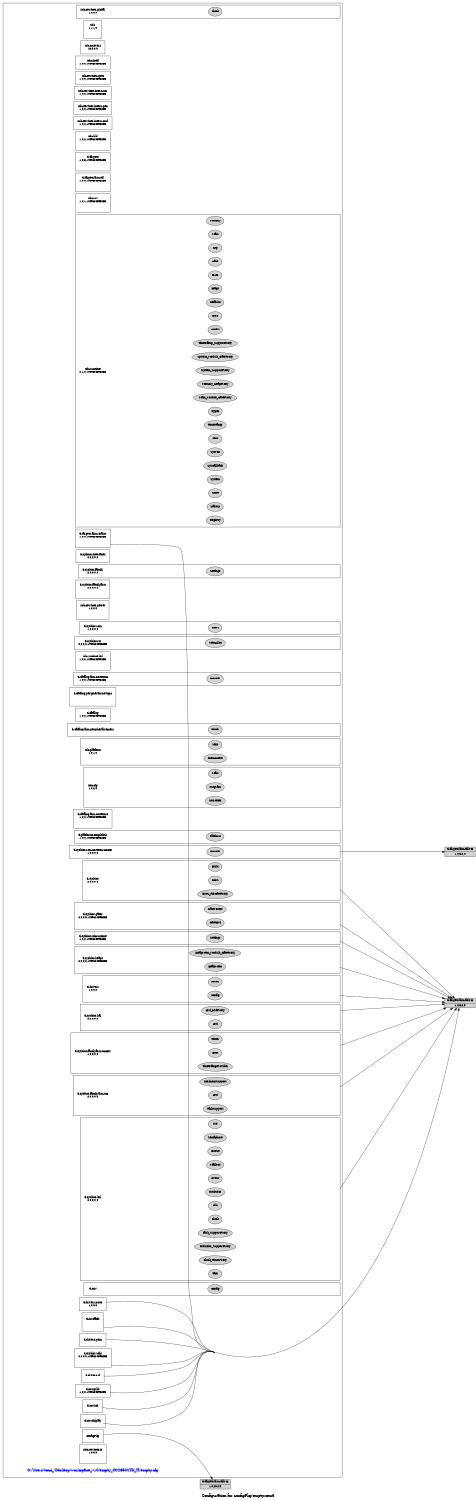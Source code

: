 digraph configuration {
    size="7.5,10";
    rankdir=LR;
    ranksep=".50 equally";
    concentrate=true;
    compound=true;
    label="\nConfiguration for configPkg/empty.xem3"
  node [font=Helvetica, fontsize=14, fontcolor=black];  subgraph cluster0 {label=""; __cfg [label="C:/Users/tomi_/Desktop/workspace_v10/empty_CC2650STK_TI/empty.cfg", color=white, fontcolor=blue];
    node [font=Helvetica, fontsize=10];    subgraph cluster1 {
        label="";
        xdc_services_global__top [shape=box,label="xdc.services.global\n1,0,0,0", color=white];
        xdc_services_global__bot [shape=point,label="", style=invis];
        xdc_services_global_Clock [style=filled,fillcolor=lightgray, label="Clock"];
        xdc_services_global__top -> xdc_services_global_Clock[style=invis];
        xdc_services_global_Clock -> xdc_services_global__bot[style=invis];
    }
    subgraph cluster2 {
        label="";
        xdc__top [shape=box,label="xdc\n1,1,1,0", color=white];
        xdc__bot [shape=point,label="", style=invis];
    }
    subgraph cluster3 {
        label="";
        xdc_corevers__top [shape=box,label="xdc.corevers\n16,0,2,0", color=white];
    }
    subgraph cluster4 {
        label="";
        xdc_shelf__top [shape=box,label="xdc.shelf\n1,0,0,1449624895255", color=white];
    }
    subgraph cluster5 {
        label="";
        xdc_services_spec__top [shape=box,label="xdc.services.spec\n1,0,0,1449624895255", color=white];
    }
    subgraph cluster6 {
        label="";
        xdc_services_intern_xsr__top [shape=box,label="xdc.services.intern.xsr\n1,0,0,1449624895255", color=white];
    }
    subgraph cluster7 {
        label="";
        xdc_services_intern_gen__top [shape=box,label="xdc.services.intern.gen\n1,0,0,1449624895255", color=white];
    }
    subgraph cluster8 {
        label="";
        xdc_services_intern_cmd__top [shape=box,label="xdc.services.intern.cmd\n1,0,0,1449624895255", color=white];
    }
    subgraph cluster9 {
        label="";
        xdc_bld__top [shape=box,label="xdc.bld\n1,0,2,1449624895255", color=white];
        xdc_bld__bot [shape=point,label="", style=invis];
    }
    subgraph cluster10 {
        label="";
        ti_targets__top [shape=box,label="ti.targets\n1,0,3,1449624895255", color=white];
        ti_targets__bot [shape=point,label="", style=invis];
    }
    subgraph cluster11 {
        label="";
        ti_targets_arm_elf__top [shape=box,label="ti.targets.arm.elf\n1,0,0,1449624895255", color=white];
        ti_targets_arm_elf__bot [shape=point,label="", style=invis];
    }
    subgraph cluster12 {
        label="";
        xdc_rov__top [shape=box,label="xdc.rov\n1,0,1,1449624895255", color=white];
        xdc_rov__bot [shape=point,label="", style=invis];
    }
    subgraph cluster13 {
        label="";
        xdc_runtime__top [shape=box,label="xdc.runtime\n2,1,0,1449624895255", color=white];
        xdc_runtime__bot [shape=point,label="", style=invis];
        xdc_runtime_Assert [style=filled,fillcolor=lightgray, label="Assert"];
        xdc_runtime__top -> xdc_runtime_Assert[style=invis];
        xdc_runtime_Assert -> xdc_runtime__bot[style=invis];
        xdc_runtime_Core [style=filled,fillcolor=lightgray, label="Core"];
        xdc_runtime__top -> xdc_runtime_Core[style=invis];
        xdc_runtime_Core -> xdc_runtime__bot[style=invis];
        xdc_runtime_Defaults [style=filled,fillcolor=lightgray, label="Defaults"];
        xdc_runtime__top -> xdc_runtime_Defaults[style=invis];
        xdc_runtime_Defaults -> xdc_runtime__bot[style=invis];
        xdc_runtime_Diags [style=filled,fillcolor=lightgray, label="Diags"];
        xdc_runtime__top -> xdc_runtime_Diags[style=invis];
        xdc_runtime_Diags -> xdc_runtime__bot[style=invis];
        xdc_runtime_Error [style=filled,fillcolor=lightgray, label="Error"];
        xdc_runtime__top -> xdc_runtime_Error[style=invis];
        xdc_runtime_Error -> xdc_runtime__bot[style=invis];
        xdc_runtime_Gate [style=filled,fillcolor=lightgray, label="Gate"];
        xdc_runtime__top -> xdc_runtime_Gate[style=invis];
        xdc_runtime_Gate -> xdc_runtime__bot[style=invis];
        xdc_runtime_Log [style=filled,fillcolor=lightgray, label="Log"];
        xdc_runtime__top -> xdc_runtime_Log[style=invis];
        xdc_runtime_Log -> xdc_runtime__bot[style=invis];
        xdc_runtime_Main [style=filled,fillcolor=lightgray, label="Main"];
        xdc_runtime__top -> xdc_runtime_Main[style=invis];
        xdc_runtime_Main -> xdc_runtime__bot[style=invis];
        xdc_runtime_Memory [style=filled,fillcolor=lightgray, label="Memory"];
        xdc_runtime__top -> xdc_runtime_Memory[style=invis];
        xdc_runtime_Memory -> xdc_runtime__bot[style=invis];
        xdc_runtime_Registry [style=filled,fillcolor=lightgray, label="Registry"];
        xdc_runtime__top -> xdc_runtime_Registry[style=invis];
        xdc_runtime_Registry -> xdc_runtime__bot[style=invis];
        xdc_runtime_Startup [style=filled,fillcolor=lightgray, label="Startup"];
        xdc_runtime__top -> xdc_runtime_Startup[style=invis];
        xdc_runtime_Startup -> xdc_runtime__bot[style=invis];
        xdc_runtime_Reset [style=filled,fillcolor=lightgray, label="Reset"];
        xdc_runtime__top -> xdc_runtime_Reset[style=invis];
        xdc_runtime_Reset -> xdc_runtime__bot[style=invis];
        xdc_runtime_System [style=filled,fillcolor=lightgray, label="System"];
        xdc_runtime__top -> xdc_runtime_System[style=invis];
        xdc_runtime_System -> xdc_runtime__bot[style=invis];
        xdc_runtime_SysCallback [style=filled,fillcolor=lightgray, label="SysCallback"];
        xdc_runtime__top -> xdc_runtime_SysCallback[style=invis];
        xdc_runtime_SysCallback -> xdc_runtime__bot[style=invis];
        xdc_runtime_SysMin [style=filled,fillcolor=lightgray, label="SysMin"];
        xdc_runtime__top -> xdc_runtime_SysMin[style=invis];
        xdc_runtime_SysMin -> xdc_runtime__bot[style=invis];
        xdc_runtime_Text [style=filled,fillcolor=lightgray, label="Text"];
        xdc_runtime__top -> xdc_runtime_Text[style=invis];
        xdc_runtime_Text -> xdc_runtime__bot[style=invis];
        xdc_runtime_Timestamp [style=filled,fillcolor=lightgray, label="Timestamp"];
        xdc_runtime__top -> xdc_runtime_Timestamp[style=invis];
        xdc_runtime_Timestamp -> xdc_runtime__bot[style=invis];
        xdc_runtime_Types [style=filled,fillcolor=lightgray, label="Types"];
        xdc_runtime__top -> xdc_runtime_Types[style=invis];
        xdc_runtime_Types -> xdc_runtime__bot[style=invis];
        xdc_runtime_Main_Module_GateProxy [style=filled,fillcolor=lightgray, label="Main_Module_GateProxy"];
        xdc_runtime__top -> xdc_runtime_Main_Module_GateProxy[style=invis];
        xdc_runtime_Main_Module_GateProxy -> xdc_runtime__bot[style=invis];
        xdc_runtime_Memory_HeapProxy [style=filled,fillcolor=lightgray, label="Memory_HeapProxy"];
        xdc_runtime__top -> xdc_runtime_Memory_HeapProxy[style=invis];
        xdc_runtime_Memory_HeapProxy -> xdc_runtime__bot[style=invis];
        xdc_runtime_System_SupportProxy [style=filled,fillcolor=lightgray, label="System_SupportProxy"];
        xdc_runtime__top -> xdc_runtime_System_SupportProxy[style=invis];
        xdc_runtime_System_SupportProxy -> xdc_runtime__bot[style=invis];
        xdc_runtime_System_Module_GateProxy [style=filled,fillcolor=lightgray, label="System_Module_GateProxy"];
        xdc_runtime__top -> xdc_runtime_System_Module_GateProxy[style=invis];
        xdc_runtime_System_Module_GateProxy -> xdc_runtime__bot[style=invis];
        xdc_runtime_Timestamp_SupportProxy [style=filled,fillcolor=lightgray, label="Timestamp_SupportProxy"];
        xdc_runtime__top -> xdc_runtime_Timestamp_SupportProxy[style=invis];
        xdc_runtime_Timestamp_SupportProxy -> xdc_runtime__bot[style=invis];
    }
    subgraph cluster14 {
        label="";
        ti_targets_arm_rtsarm__top [shape=box,label="ti.targets.arm.rtsarm\n1,0,0,1449624895255", color=white];
        ti_targets_arm_rtsarm__bot [shape=point,label="", style=invis];
    }
    subgraph cluster15 {
        label="";
        ti_sysbios_interfaces__top [shape=box,label="ti.sysbios.interfaces\n2,0,0,0,0", color=white];
    }
    subgraph cluster16 {
        label="";
        ti_sysbios_family__top [shape=box,label="ti.sysbios.family\n2,0,0,0,0", color=white];
        ti_sysbios_family__bot [shape=point,label="", style=invis];
        ti_sysbios_family_Settings [style=filled,fillcolor=lightgray, label="Settings"];
        ti_sysbios_family__top -> ti_sysbios_family_Settings[style=invis];
        ti_sysbios_family_Settings -> ti_sysbios_family__bot[style=invis];
    }
    subgraph cluster17 {
        label="";
        ti_sysbios_family_arm__top [shape=box,label="ti.sysbios.family.arm\n2,0,0,0,0", color=white];
        ti_sysbios_family_arm__bot [shape=point,label="", style=invis];
    }
    subgraph cluster18 {
        label="";
        xdc_services_getset__top [shape=box,label="xdc.services.getset\n1,0,0,0", color=white];
        xdc_services_getset__bot [shape=point,label="", style=invis];
    }
    subgraph cluster19 {
        label="";
        ti_sysbios_rom__top [shape=box,label="ti.sysbios.rom\n1,0,0,0,0", color=white];
        ti_sysbios_rom__bot [shape=point,label="", style=invis];
        ti_sysbios_rom_ROM [style=filled,fillcolor=lightgray, label="ROM"];
        ti_sysbios_rom__top -> ti_sysbios_rom_ROM[style=invis];
        ti_sysbios_rom_ROM -> ti_sysbios_rom__bot[style=invis];
    }
    subgraph cluster20 {
        label="";
        ti_sysbios_rts__top [shape=box,label="ti.sysbios.rts\n2,0,0,0,1449624895255", color=white];
        ti_sysbios_rts__bot [shape=point,label="", style=invis];
        ti_sysbios_rts_MemAlloc [style=filled,fillcolor=lightgray, label="MemAlloc"];
        ti_sysbios_rts__top -> ti_sysbios_rts_MemAlloc[style=invis];
        ti_sysbios_rts_MemAlloc -> ti_sysbios_rts__bot[style=invis];
    }
    subgraph cluster21 {
        label="";
        xdc_runtime_knl__top [shape=box,label="xdc.runtime.knl\n1,0,0,1449624895255", color=white];
        xdc_runtime_knl__bot [shape=point,label="", style=invis];
    }
    subgraph cluster22 {
        label="";
        ti_catalog_arm_cortexm3__top [shape=box,label="ti.catalog.arm.cortexm3\n1,0,0,1449624895255", color=white];
        ti_catalog_arm_cortexm3__bot [shape=point,label="", style=invis];
        ti_catalog_arm_cortexm3_CC26xx [style=filled,fillcolor=lightgray, label="CC26xx"];
        ti_catalog_arm_cortexm3__top -> ti_catalog_arm_cortexm3_CC26xx[style=invis];
        ti_catalog_arm_cortexm3_CC26xx -> ti_catalog_arm_cortexm3__bot[style=invis];
    }
    subgraph cluster23 {
        label="";
        ti_catalog_peripherals_hdvicp2__top [shape=box,label="ti.catalog.peripherals.hdvicp2\n", color=white];
        ti_catalog_peripherals_hdvicp2__bot [shape=point,label="", style=invis];
    }
    subgraph cluster24 {
        label="";
        ti_catalog__top [shape=box,label="ti.catalog\n1,0,0,1449624895255", color=white];
    }
    subgraph cluster25 {
        label="";
        ti_catalog_arm_peripherals_timers__top [shape=box,label="ti.catalog.arm.peripherals.timers\n", color=white];
        ti_catalog_arm_peripherals_timers__bot [shape=point,label="", style=invis];
        ti_catalog_arm_peripherals_timers_Timer [style=filled,fillcolor=lightgray, label="Timer"];
        ti_catalog_arm_peripherals_timers__top -> ti_catalog_arm_peripherals_timers_Timer[style=invis];
        ti_catalog_arm_peripherals_timers_Timer -> ti_catalog_arm_peripherals_timers__bot[style=invis];
    }
    subgraph cluster26 {
        label="";
        xdc_platform__top [shape=box,label="xdc.platform\n1,0,1,0", color=white];
        xdc_platform__bot [shape=point,label="", style=invis];
        xdc_platform_ExeContext [style=filled,fillcolor=lightgray, label="ExeContext"];
        xdc_platform__top -> xdc_platform_ExeContext[style=invis];
        xdc_platform_ExeContext -> xdc_platform__bot[style=invis];
        xdc_platform_Utils [style=filled,fillcolor=lightgray, label="Utils"];
        xdc_platform__top -> xdc_platform_Utils[style=invis];
        xdc_platform_Utils -> xdc_platform__bot[style=invis];
    }
    subgraph cluster27 {
        label="";
        xdc_cfg__top [shape=box,label="xdc.cfg\n1,0,2,0", color=white];
        xdc_cfg__bot [shape=point,label="", style=invis];
        xdc_cfg_Program [style=filled,fillcolor=lightgray, label="Program"];
        xdc_cfg__top -> xdc_cfg_Program[style=invis];
        xdc_cfg_Program -> xdc_cfg__bot[style=invis];
        xdc_cfg_Main [style=filled,fillcolor=lightgray, label="Main"];
        xdc_cfg__top -> xdc_cfg_Main[style=invis];
        xdc_cfg_Main -> xdc_cfg__bot[style=invis];
        xdc_cfg_SourceDir [style=filled,fillcolor=lightgray, label="SourceDir"];
        xdc_cfg__top -> xdc_cfg_SourceDir[style=invis];
        xdc_cfg_SourceDir -> xdc_cfg__bot[style=invis];
    }
    subgraph cluster28 {
        label="";
        ti_catalog_arm_cortexm4__top [shape=box,label="ti.catalog.arm.cortexm4\n1,0,0,1449624895255", color=white];
        ti_catalog_arm_cortexm4__bot [shape=point,label="", style=invis];
    }
    subgraph cluster29 {
        label="";
        ti_platforms_simplelink__top [shape=box,label="ti.platforms.simplelink\n1,0,0,1449624895255", color=white];
        ti_platforms_simplelink__bot [shape=point,label="", style=invis];
        ti_platforms_simplelink_Platform [style=filled,fillcolor=lightgray, label="Platform"];
        ti_platforms_simplelink__top -> ti_platforms_simplelink_Platform[style=invis];
        ti_platforms_simplelink_Platform -> ti_platforms_simplelink__bot[style=invis];
    }
    subgraph cluster30 {
        label="";
        ti_sysbios_hal__top [shape=box,label="ti.sysbios.hal\n2,0,0,0,0", color=white];
        ti_sysbios_hal__bot [shape=point,label="", style=invis];
        ti_sysbios_hal_Hwi [style=filled,fillcolor=lightgray, label="Hwi"];
        ti_sysbios_hal__top -> ti_sysbios_hal_Hwi[style=invis];
        ti_sysbios_hal_Hwi -> ti_sysbios_hal__bot[style=invis];
        ti_sysbios_hal_Hwi_HwiProxy [style=filled,fillcolor=lightgray, label="Hwi_HwiProxy"];
        ti_sysbios_hal__top -> ti_sysbios_hal_Hwi_HwiProxy[style=invis];
        ti_sysbios_hal_Hwi_HwiProxy -> ti_sysbios_hal__bot[style=invis];
    }
    subgraph cluster31 {
        label="";
        ti_sysbios_family_arm_cc26xx__top [shape=box,label="ti.sysbios.family.arm.cc26xx\n1,0,0,0,0", color=white];
        ti_sysbios_family_arm_cc26xx__bot [shape=point,label="", style=invis];
        ti_sysbios_family_arm_cc26xx_Boot [style=filled,fillcolor=lightgray, label="Boot"];
        ti_sysbios_family_arm_cc26xx__top -> ti_sysbios_family_arm_cc26xx_Boot[style=invis];
        ti_sysbios_family_arm_cc26xx_Boot -> ti_sysbios_family_arm_cc26xx__bot[style=invis];
        ti_sysbios_family_arm_cc26xx_Timer [style=filled,fillcolor=lightgray, label="Timer"];
        ti_sysbios_family_arm_cc26xx__top -> ti_sysbios_family_arm_cc26xx_Timer[style=invis];
        ti_sysbios_family_arm_cc26xx_Timer -> ti_sysbios_family_arm_cc26xx__bot[style=invis];
        ti_sysbios_family_arm_cc26xx_TimestampProvider [style=filled,fillcolor=lightgray, label="TimestampProvider"];
        ti_sysbios_family_arm_cc26xx__top -> ti_sysbios_family_arm_cc26xx_TimestampProvider[style=invis];
        ti_sysbios_family_arm_cc26xx_TimestampProvider -> ti_sysbios_family_arm_cc26xx__bot[style=invis];
    }
    subgraph cluster32 {
        label="";
        ti_sysbios_family_arm_m3__top [shape=box,label="ti.sysbios.family.arm.m3\n2,0,0,0,0", color=white];
        ti_sysbios_family_arm_m3__bot [shape=point,label="", style=invis];
        ti_sysbios_family_arm_m3_Hwi [style=filled,fillcolor=lightgray, label="Hwi"];
        ti_sysbios_family_arm_m3__top -> ti_sysbios_family_arm_m3_Hwi[style=invis];
        ti_sysbios_family_arm_m3_Hwi -> ti_sysbios_family_arm_m3__bot[style=invis];
        ti_sysbios_family_arm_m3_IntrinsicsSupport [style=filled,fillcolor=lightgray, label="IntrinsicsSupport"];
        ti_sysbios_family_arm_m3__top -> ti_sysbios_family_arm_m3_IntrinsicsSupport[style=invis];
        ti_sysbios_family_arm_m3_IntrinsicsSupport -> ti_sysbios_family_arm_m3__bot[style=invis];
        ti_sysbios_family_arm_m3_TaskSupport [style=filled,fillcolor=lightgray, label="TaskSupport"];
        ti_sysbios_family_arm_m3__top -> ti_sysbios_family_arm_m3_TaskSupport[style=invis];
        ti_sysbios_family_arm_m3_TaskSupport -> ti_sysbios_family_arm_m3__bot[style=invis];
    }
    subgraph cluster33 {
        label="";
        ti_sysbios_knl__top [shape=box,label="ti.sysbios.knl\n2,0,0,0,0", color=white];
        ti_sysbios_knl__bot [shape=point,label="", style=invis];
        ti_sysbios_knl_Clock [style=filled,fillcolor=lightgray, label="Clock"];
        ti_sysbios_knl__top -> ti_sysbios_knl_Clock[style=invis];
        ti_sysbios_knl_Clock -> ti_sysbios_knl__bot[style=invis];
        ti_sysbios_knl_Idle [style=filled,fillcolor=lightgray, label="Idle"];
        ti_sysbios_knl__top -> ti_sysbios_knl_Idle[style=invis];
        ti_sysbios_knl_Idle -> ti_sysbios_knl__bot[style=invis];
        ti_sysbios_knl_Intrinsics [style=filled,fillcolor=lightgray, label="Intrinsics"];
        ti_sysbios_knl__top -> ti_sysbios_knl_Intrinsics[style=invis];
        ti_sysbios_knl_Intrinsics -> ti_sysbios_knl__bot[style=invis];
        ti_sysbios_knl_Event [style=filled,fillcolor=lightgray, label="Event"];
        ti_sysbios_knl__top -> ti_sysbios_knl_Event[style=invis];
        ti_sysbios_knl_Event -> ti_sysbios_knl__bot[style=invis];
        ti_sysbios_knl_Mailbox [style=filled,fillcolor=lightgray, label="Mailbox"];
        ti_sysbios_knl__top -> ti_sysbios_knl_Mailbox[style=invis];
        ti_sysbios_knl_Mailbox -> ti_sysbios_knl__bot[style=invis];
        ti_sysbios_knl_Queue [style=filled,fillcolor=lightgray, label="Queue"];
        ti_sysbios_knl__top -> ti_sysbios_knl_Queue[style=invis];
        ti_sysbios_knl_Queue -> ti_sysbios_knl__bot[style=invis];
        ti_sysbios_knl_Semaphore [style=filled,fillcolor=lightgray, label="Semaphore"];
        ti_sysbios_knl__top -> ti_sysbios_knl_Semaphore[style=invis];
        ti_sysbios_knl_Semaphore -> ti_sysbios_knl__bot[style=invis];
        ti_sysbios_knl_Swi [style=filled,fillcolor=lightgray, label="Swi"];
        ti_sysbios_knl__top -> ti_sysbios_knl_Swi[style=invis];
        ti_sysbios_knl_Swi -> ti_sysbios_knl__bot[style=invis];
        ti_sysbios_knl_Task [style=filled,fillcolor=lightgray, label="Task"];
        ti_sysbios_knl__top -> ti_sysbios_knl_Task[style=invis];
        ti_sysbios_knl_Task -> ti_sysbios_knl__bot[style=invis];
        ti_sysbios_knl_Clock_TimerProxy [style=filled,fillcolor=lightgray, label="Clock_TimerProxy"];
        ti_sysbios_knl__top -> ti_sysbios_knl_Clock_TimerProxy[style=invis];
        ti_sysbios_knl_Clock_TimerProxy -> ti_sysbios_knl__bot[style=invis];
        ti_sysbios_knl_Intrinsics_SupportProxy [style=filled,fillcolor=lightgray, label="Intrinsics_SupportProxy"];
        ti_sysbios_knl__top -> ti_sysbios_knl_Intrinsics_SupportProxy[style=invis];
        ti_sysbios_knl_Intrinsics_SupportProxy -> ti_sysbios_knl__bot[style=invis];
        ti_sysbios_knl_Task_SupportProxy [style=filled,fillcolor=lightgray, label="Task_SupportProxy"];
        ti_sysbios_knl__top -> ti_sysbios_knl_Task_SupportProxy[style=invis];
        ti_sysbios_knl_Task_SupportProxy -> ti_sysbios_knl__bot[style=invis];
    }
    subgraph cluster34 {
        label="";
        ti_sysbios__top [shape=box,label="ti.sysbios\n2,0,0,0,0", color=white];
        ti_sysbios__bot [shape=point,label="", style=invis];
        ti_sysbios_BIOS [style=filled,fillcolor=lightgray, label="BIOS"];
        ti_sysbios__top -> ti_sysbios_BIOS[style=invis];
        ti_sysbios_BIOS -> ti_sysbios__bot[style=invis];
        ti_sysbios_Build [style=filled,fillcolor=lightgray, label="Build"];
        ti_sysbios__top -> ti_sysbios_Build[style=invis];
        ti_sysbios_Build -> ti_sysbios__bot[style=invis];
        ti_sysbios_BIOS_RtsGateProxy [style=filled,fillcolor=lightgray, label="BIOS_RtsGateProxy"];
        ti_sysbios__top -> ti_sysbios_BIOS_RtsGateProxy[style=invis];
        ti_sysbios_BIOS_RtsGateProxy -> ti_sysbios__bot[style=invis];
    }
    subgraph cluster35 {
        label="";
        ti_drivers_ports__top [shape=box,label="ti.drivers.ports\n1,0,0,0", color=white];
    }
    subgraph cluster36 {
        label="";
        ti_mw_fatfs__top [shape=box,label="ti.mw.fatfs\n", color=white];
        ti_mw_fatfs__bot [shape=point,label="", style=invis];
    }
    subgraph cluster37 {
        label="";
        ti_sysbios_gates__top [shape=box,label="ti.sysbios.gates\n2,0,0,0,1449624895255", color=white];
        ti_sysbios_gates__bot [shape=point,label="", style=invis];
        ti_sysbios_gates_GateHwi [style=filled,fillcolor=lightgray, label="GateHwi"];
        ti_sysbios_gates__top -> ti_sysbios_gates_GateHwi[style=invis];
        ti_sysbios_gates_GateHwi -> ti_sysbios_gates__bot[style=invis];
        ti_sysbios_gates_GateMutex [style=filled,fillcolor=lightgray, label="GateMutex"];
        ti_sysbios_gates__top -> ti_sysbios_gates_GateMutex[style=invis];
        ti_sysbios_gates_GateMutex -> ti_sysbios_gates__bot[style=invis];
    }
    subgraph cluster38 {
        label="";
        ti_sysbios_xdcruntime__top [shape=box,label="ti.sysbios.xdcruntime\n1,0,0,1449624895255", color=white];
        ti_sysbios_xdcruntime__bot [shape=point,label="", style=invis];
        ti_sysbios_xdcruntime_Settings [style=filled,fillcolor=lightgray, label="Settings"];
        ti_sysbios_xdcruntime__top -> ti_sysbios_xdcruntime_Settings[style=invis];
        ti_sysbios_xdcruntime_Settings -> ti_sysbios_xdcruntime__bot[style=invis];
    }
    subgraph cluster39 {
        label="";
        ti_sysbios_heaps__top [shape=box,label="ti.sysbios.heaps\n2,0,0,0,1449624895255", color=white];
        ti_sysbios_heaps__bot [shape=point,label="", style=invis];
        ti_sysbios_heaps_HeapMem [style=filled,fillcolor=lightgray, label="HeapMem"];
        ti_sysbios_heaps__top -> ti_sysbios_heaps_HeapMem[style=invis];
        ti_sysbios_heaps_HeapMem -> ti_sysbios_heaps__bot[style=invis];
        ti_sysbios_heaps_HeapMem_Module_GateProxy [style=filled,fillcolor=lightgray, label="HeapMem_Module_GateProxy"];
        ti_sysbios_heaps__top -> ti_sysbios_heaps_HeapMem_Module_GateProxy[style=invis];
        ti_sysbios_heaps_HeapMem_Module_GateProxy -> ti_sysbios_heaps__bot[style=invis];
    }
    subgraph cluster40 {
        label="";
        ti_sysbios_rom_cortexm_cc26xx__top [shape=box,label="ti.sysbios.rom.cortexm.cc26xx\n1,0,0,0,0", color=white];
        ti_sysbios_rom_cortexm_cc26xx__bot [shape=point,label="", style=invis];
        ti_sysbios_rom_cortexm_cc26xx_CC26xx [style=filled,fillcolor=lightgray, label="CC26xx"];
        ti_sysbios_rom_cortexm_cc26xx__top -> ti_sysbios_rom_cortexm_cc26xx_CC26xx[style=invis];
        ti_sysbios_rom_cortexm_cc26xx_CC26xx -> ti_sysbios_rom_cortexm_cc26xx__bot[style=invis];
    }
    subgraph cluster41 {
        label="";
        ti_drivers_pdm__top [shape=box,label="ti.drivers.pdm\n", color=white];
    }
    subgraph cluster42 {
        label="";
        ti_sysbios_utils__top [shape=box,label="ti.sysbios.utils\n2,0,0,0,1449624895255", color=white];
        ti_sysbios_utils__bot [shape=point,label="", style=invis];
    }
    subgraph cluster43 {
        label="";
        ti_drivers__top [shape=box,label="ti.drivers\n1,0,0,0", color=white];
        ti_drivers__bot [shape=point,label="", style=invis];
        ti_drivers_Config [style=filled,fillcolor=lightgray, label="Config"];
        ti_drivers__top -> ti_drivers_Config[style=invis];
        ti_drivers_Config -> ti_drivers__bot[style=invis];
        ti_drivers_Power [style=filled,fillcolor=lightgray, label="Power"];
        ti_drivers__top -> ti_drivers_Power[style=invis];
        ti_drivers_Power -> ti_drivers__bot[style=invis];
    }
    subgraph cluster44 {
        label="";
        ti_drivers_rf__top [shape=box,label="ti.drivers.rf\n", color=white];
    }
    subgraph cluster45 {
        label="";
        ti_mw_grlib__top [shape=box,label="ti.mw.grlib\n1,0,0,1449624895255", color=white];
    }
    subgraph cluster46 {
        label="";
        ti_mw_lcd__top [shape=box,label="ti.mw.lcd\n", color=white];
    }
    subgraph cluster47 {
        label="";
        ti_mw_display__top [shape=box,label="ti.mw.display\n", color=white];
    }
    subgraph cluster48 {
        label="";
        ti_mw__top [shape=box,label="ti.mw\n", color=white];
        ti_mw__bot [shape=point,label="", style=invis];
        ti_mw_Config [style=filled,fillcolor=lightgray, label="Config"];
        ti_mw__top -> ti_mw_Config[style=invis];
        ti_mw_Config -> ti_mw__bot[style=invis];
    }
    subgraph cluster49 {
        label="";
        configPkg__top [shape=box,label="configPkg\n", color=white];
    }
    subgraph cluster50 {
        label="";
        xdc_services_io__top [shape=box,label="xdc.services.io\n1,0,0,0", color=white];
        xdc_services_io__bot [shape=point,label="", style=invis];
    }
  }
  node [font=Helvetica, fontsize=10];
    ti_targets_arm_elf_M3__1_0_5__2_5 [shape=record,label="ti.targets.arm.elf.M3|1,0,5.2,5",style=filled, fillcolor=lightgrey];
    ti_targets_arm_rtsarm__bot -> ti_targets_arm_elf_M3__1_0_5__2_5 [ltail=cluster14];
    ti_targets_arm_elf_M3__1_0_5__2_5 [shape=record,label="ti.targets.arm.elf.M3|1,0,5.2,5",style=filled, fillcolor=lightgrey];
    ti_sysbios_hal__bot -> ti_targets_arm_elf_M3__1_0_5__2_5 [ltail=cluster30];
    ti_targets_arm_elf_M3__1_0_5__2_5 [shape=record,label="ti.targets.arm.elf.M3|1,0,5.2,5",style=filled, fillcolor=lightgrey];
    ti_sysbios_family_arm_cc26xx__bot -> ti_targets_arm_elf_M3__1_0_5__2_5 [ltail=cluster31];
    ti_targets_arm_elf_M3__1_0_5__2_5 [shape=record,label="ti.targets.arm.elf.M3|1,0,5.2,5",style=filled, fillcolor=lightgrey];
    ti_sysbios_family_arm_m3__bot -> ti_targets_arm_elf_M3__1_0_5__2_5 [ltail=cluster32];
    ti_targets_arm_elf_M3__1_0_5__2_5 [shape=record,label="ti.targets.arm.elf.M3|1,0,5.2,5",style=filled, fillcolor=lightgrey];
    ti_sysbios_knl__bot -> ti_targets_arm_elf_M3__1_0_5__2_5 [ltail=cluster33];
    ti_targets_arm_elf_M3__1_0_5__2_5 [shape=record,label="ti.targets.arm.elf.M3|1,0,5.2,5",style=filled, fillcolor=lightgrey];
    ti_sysbios__bot -> ti_targets_arm_elf_M3__1_0_5__2_5 [ltail=cluster34];
    ti_targets_arm_elf_M3__1_0_5__2_5 [shape=record,label="ti.targets.arm.elf.M3|1,0,5.2,5",style=filled, fillcolor=lightgrey];
    ti_drivers_ports__top -> ti_targets_arm_elf_M3__1_0_5__2_5 [ltail=cluster35];
    ti_targets_arm_elf_M3__1_0_5__2_5 [shape=record,label="ti.targets.arm.elf.M3|1,0,5.2,5",style=filled, fillcolor=lightgrey];
    ti_mw_fatfs__bot -> ti_targets_arm_elf_M3__1_0_5__2_5 [ltail=cluster36];
    ti_targets_arm_elf_M3__1_0_5__2_5 [shape=record,label="ti.targets.arm.elf.M3|1,0,5.2,5",style=filled, fillcolor=lightgrey];
    ti_sysbios_gates__bot -> ti_targets_arm_elf_M3__1_0_5__2_5 [ltail=cluster37];
    ti_targets_arm_elf_M3__1_0_5__2_5 [shape=record,label="ti.targets.arm.elf.M3|1,0,5.2,5",style=filled, fillcolor=lightgrey];
    ti_sysbios_xdcruntime__bot -> ti_targets_arm_elf_M3__1_0_5__2_5 [ltail=cluster38];
    ti_targets_arm_elf_M3__1_0_5__2_5 [shape=record,label="ti.targets.arm.elf.M3|1,0,5.2,5",style=filled, fillcolor=lightgrey];
    ti_sysbios_heaps__bot -> ti_targets_arm_elf_M3__1_0_5__2_5 [ltail=cluster39];
    ti_targets_arm_elf_M3__1_0_5__2_4 [shape=record,label="ti.targets.arm.elf.M3|1,0,5.2,4",style=filled, fillcolor=lightgrey];
    ti_sysbios_rom_cortexm_cc26xx__bot -> ti_targets_arm_elf_M3__1_0_5__2_4 [ltail=cluster40];
    ti_targets_arm_elf_M3__1_0_5__2_5 [shape=record,label="ti.targets.arm.elf.M3|1,0,5.2,5",style=filled, fillcolor=lightgrey];
    ti_drivers_pdm__top -> ti_targets_arm_elf_M3__1_0_5__2_5 [ltail=cluster41];
    ti_targets_arm_elf_M3__1_0_5__2_5 [shape=record,label="ti.targets.arm.elf.M3|1,0,5.2,5",style=filled, fillcolor=lightgrey];
    ti_sysbios_utils__bot -> ti_targets_arm_elf_M3__1_0_5__2_5 [ltail=cluster42];
    ti_targets_arm_elf_M3__1_0_5__2_5 [shape=record,label="ti.targets.arm.elf.M3|1,0,5.2,5",style=filled, fillcolor=lightgrey];
    ti_drivers__bot -> ti_targets_arm_elf_M3__1_0_5__2_5 [ltail=cluster43];
    ti_targets_arm_elf_M3__1_0_5__2_5 [shape=record,label="ti.targets.arm.elf.M3|1,0,5.2,5",style=filled, fillcolor=lightgrey];
    ti_drivers_rf__top -> ti_targets_arm_elf_M3__1_0_5__2_5 [ltail=cluster44];
    ti_targets_arm_elf_M3__1_0_5__2_5 [shape=record,label="ti.targets.arm.elf.M3|1,0,5.2,5",style=filled, fillcolor=lightgrey];
    ti_mw_grlib__top -> ti_targets_arm_elf_M3__1_0_5__2_5 [ltail=cluster45];
    ti_targets_arm_elf_M3__1_0_5__2_5 [shape=record,label="ti.targets.arm.elf.M3|1,0,5.2,5",style=filled, fillcolor=lightgrey];
    ti_mw_lcd__top -> ti_targets_arm_elf_M3__1_0_5__2_5 [ltail=cluster46];
    ti_targets_arm_elf_M3__1_0_5__2_5 [shape=record,label="ti.targets.arm.elf.M3|1,0,5.2,5",style=filled, fillcolor=lightgrey];
    ti_mw_display__top -> ti_targets_arm_elf_M3__1_0_5__2_5 [ltail=cluster47];
    ti_targets_arm_elf_M3__1_0_20__2_5 [shape=record,label="ti.targets.arm.elf.M3|1,0,20.2,5",style=filled, fillcolor=lightgrey];
    configPkg__top -> ti_targets_arm_elf_M3__1_0_20__2_5 [ltail=cluster49];
}
